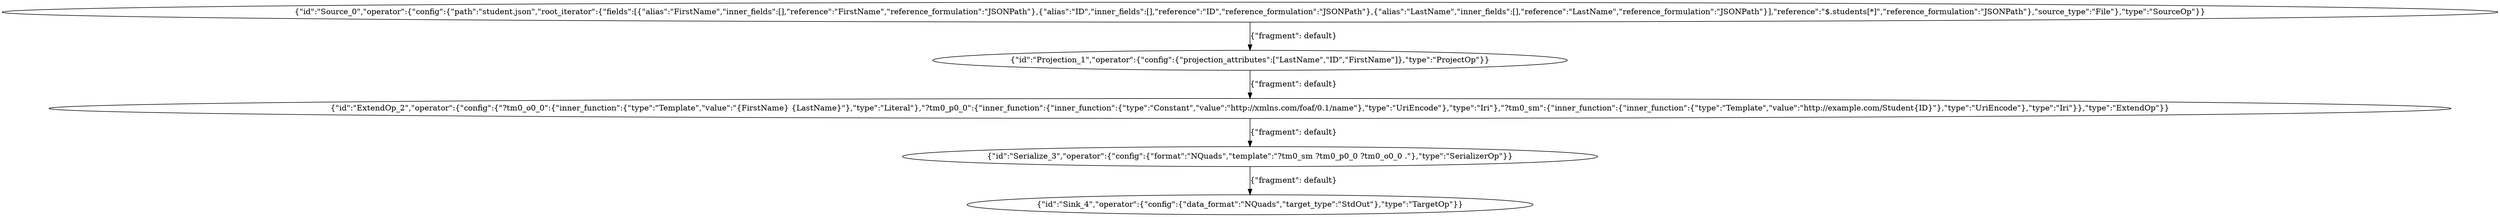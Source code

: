 digraph {
    0 [ label = "{\"id\":\"Source_0\",\"operator\":{\"config\":{\"path\":\"student.json\",\"root_iterator\":{\"fields\":[{\"alias\":\"FirstName\",\"inner_fields\":[],\"reference\":\"FirstName\",\"reference_formulation\":\"JSONPath\"},{\"alias\":\"ID\",\"inner_fields\":[],\"reference\":\"ID\",\"reference_formulation\":\"JSONPath\"},{\"alias\":\"LastName\",\"inner_fields\":[],\"reference\":\"LastName\",\"reference_formulation\":\"JSONPath\"}],\"reference\":\"$.students[*]\",\"reference_formulation\":\"JSONPath\"},\"source_type\":\"File\"},\"type\":\"SourceOp\"}}" ]
    1 [ label = "{\"id\":\"Projection_1\",\"operator\":{\"config\":{\"projection_attributes\":[\"LastName\",\"ID\",\"FirstName\"]},\"type\":\"ProjectOp\"}}" ]
    2 [ label = "{\"id\":\"ExtendOp_2\",\"operator\":{\"config\":{\"?tm0_o0_0\":{\"inner_function\":{\"type\":\"Template\",\"value\":\"{FirstName} {LastName}\"},\"type\":\"Literal\"},\"?tm0_p0_0\":{\"inner_function\":{\"inner_function\":{\"type\":\"Constant\",\"value\":\"http://xmlns.com/foaf/0.1/name\"},\"type\":\"UriEncode\"},\"type\":\"Iri\"},\"?tm0_sm\":{\"inner_function\":{\"inner_function\":{\"type\":\"Template\",\"value\":\"http://example.com/Student{ID}\"},\"type\":\"UriEncode\"},\"type\":\"Iri\"}},\"type\":\"ExtendOp\"}}" ]
    3 [ label = "{\"id\":\"Serialize_3\",\"operator\":{\"config\":{\"format\":\"NQuads\",\"template\":\"?tm0_sm ?tm0_p0_0 ?tm0_o0_0 .\"},\"type\":\"SerializerOp\"}}" ]
    4 [ label = "{\"id\":\"Sink_4\",\"operator\":{\"config\":{\"data_format\":\"NQuads\",\"target_type\":\"StdOut\"},\"type\":\"TargetOp\"}}" ]
    0 -> 1 [ label = "{\"fragment\": default}" ]
    1 -> 2 [ label = "{\"fragment\": default}" ]
    2 -> 3 [ label = "{\"fragment\": default}" ]
    3 -> 4 [ label = "{\"fragment\": default}" ]
}
